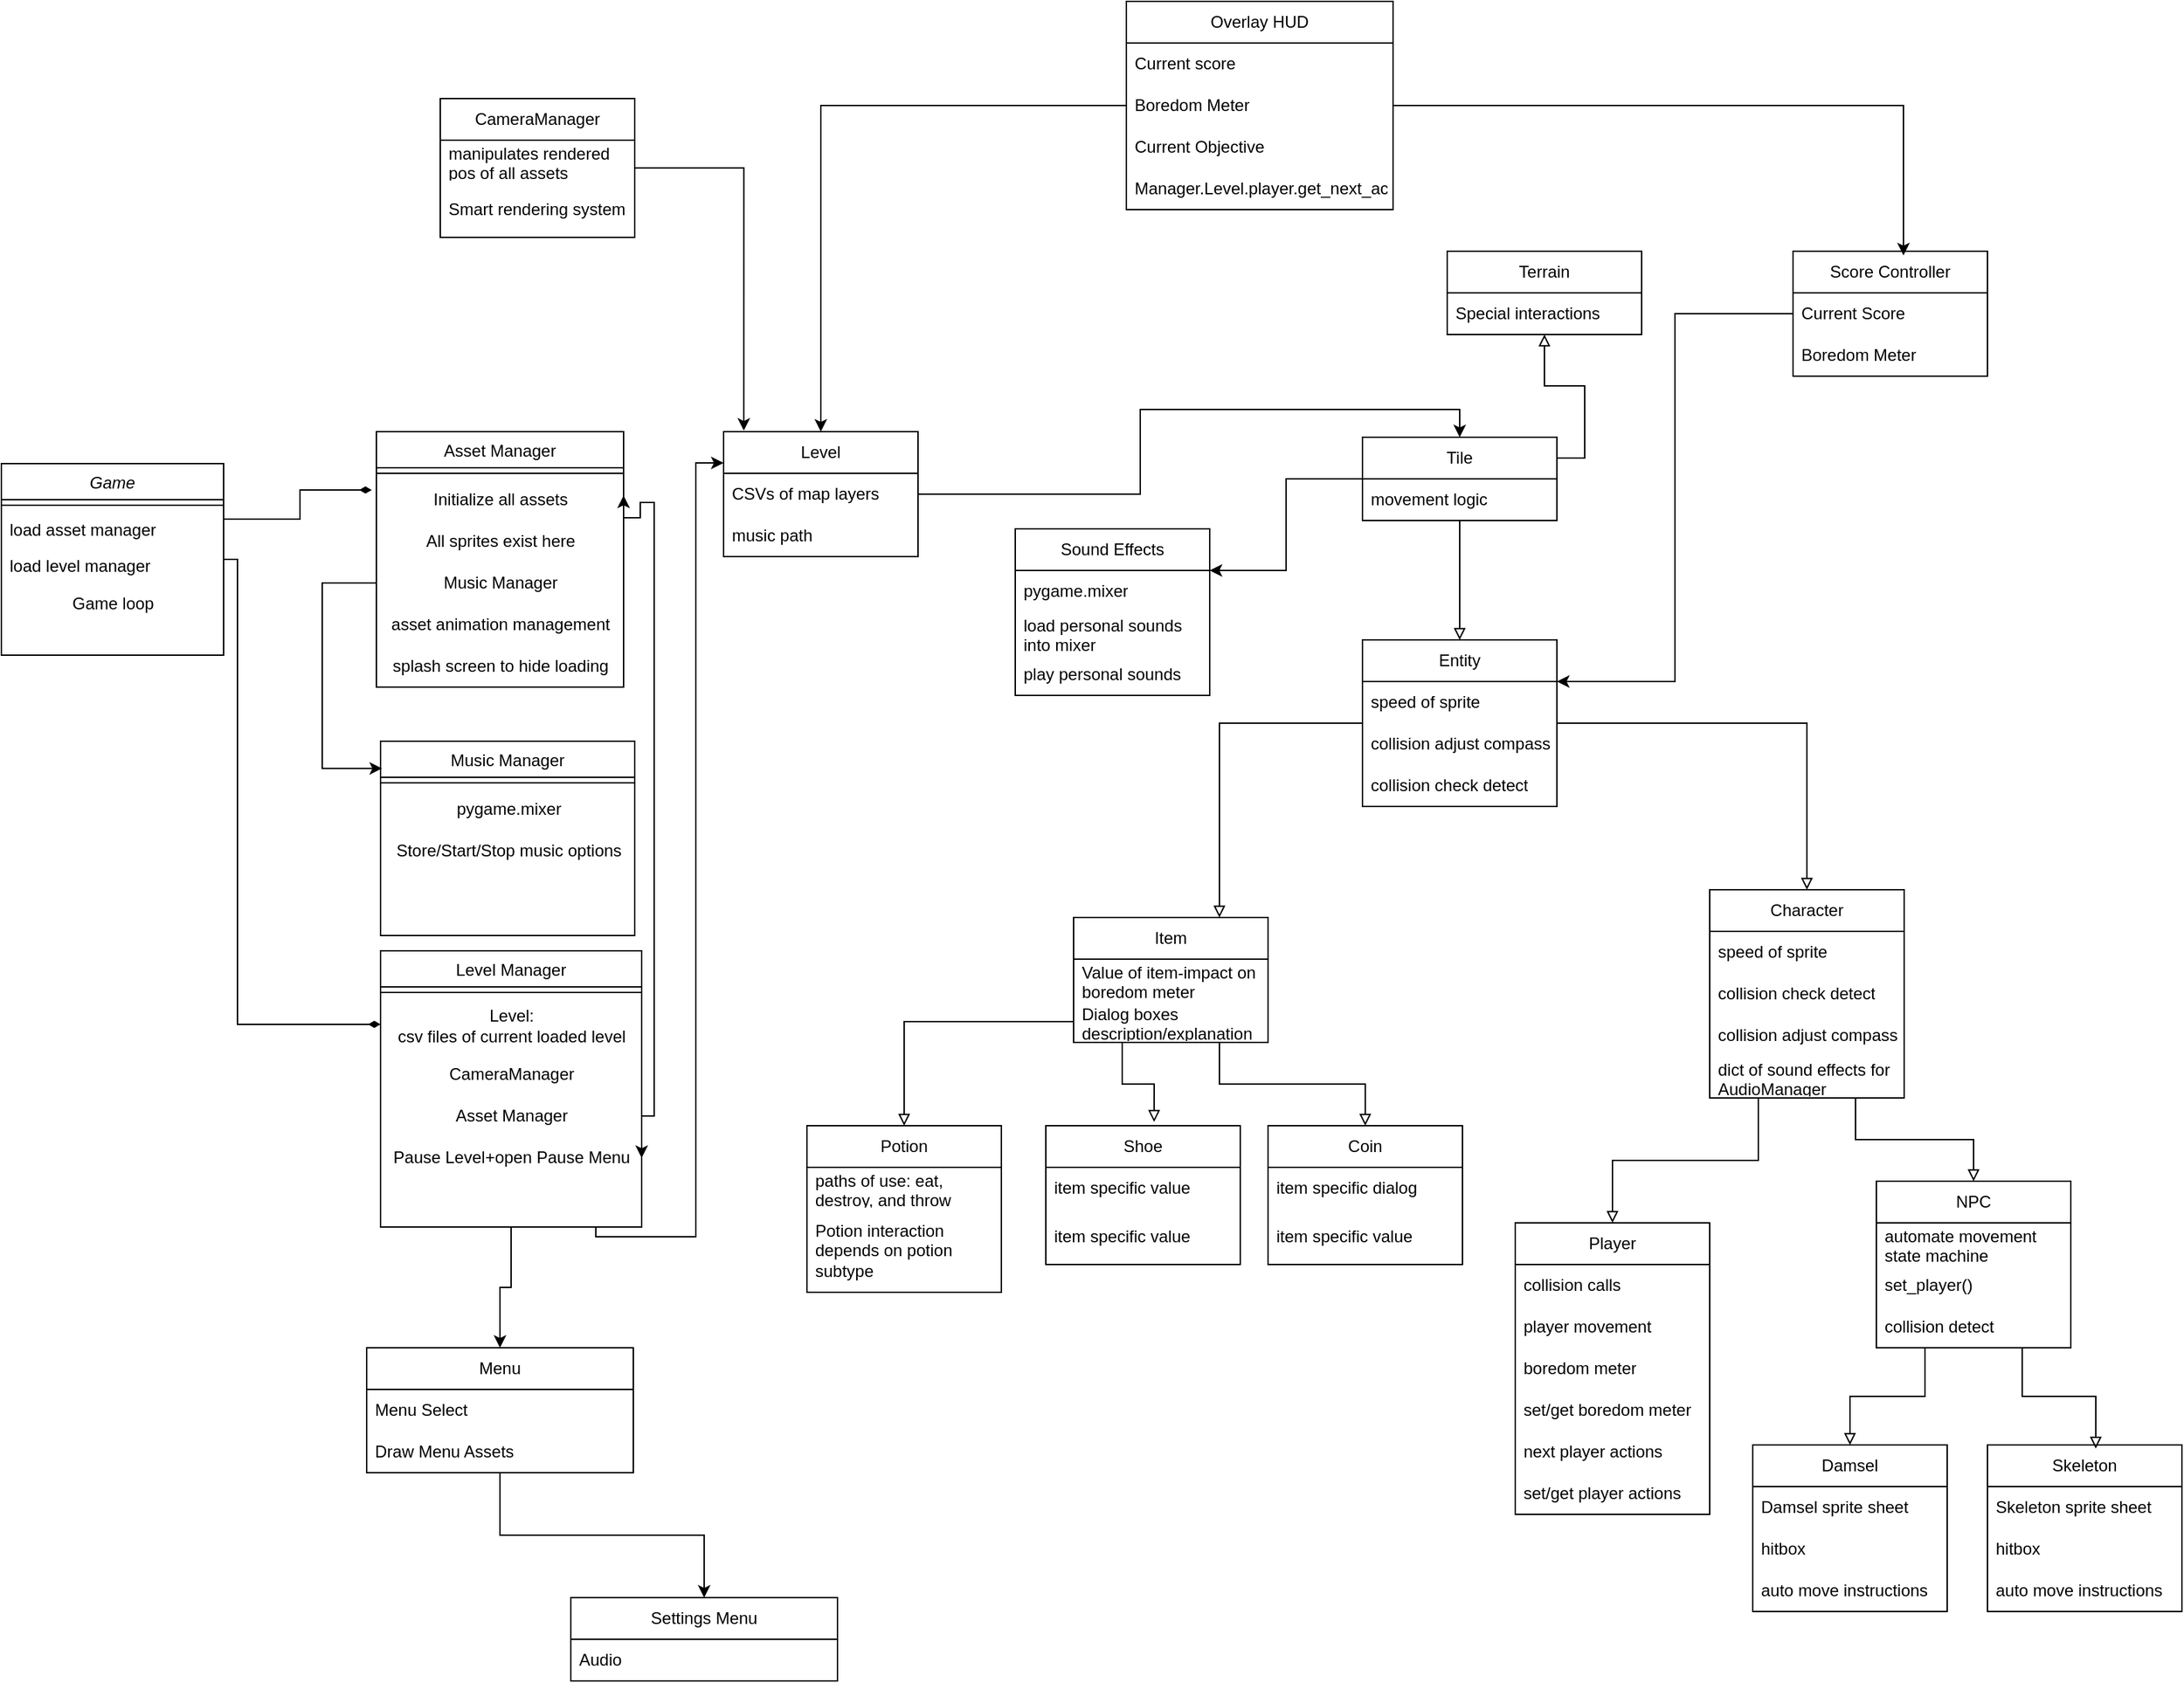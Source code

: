 <mxfile version="22.1.8" type="device">
  <diagram id="C5RBs43oDa-KdzZeNtuy" name="Page-1">
    <mxGraphModel dx="1793" dy="2117" grid="1" gridSize="10" guides="1" tooltips="1" connect="1" arrows="1" fold="1" page="1" pageScale="1" pageWidth="827" pageHeight="1169" math="0" shadow="0">
      <root>
        <mxCell id="WIyWlLk6GJQsqaUBKTNV-0" />
        <mxCell id="WIyWlLk6GJQsqaUBKTNV-1" parent="WIyWlLk6GJQsqaUBKTNV-0" />
        <mxCell id="zkfFHV4jXpPFQw0GAbJ--0" value="Game" style="swimlane;fontStyle=2;align=center;verticalAlign=top;childLayout=stackLayout;horizontal=1;startSize=26;horizontalStack=0;resizeParent=1;resizeLast=0;collapsible=1;marginBottom=0;rounded=0;shadow=0;strokeWidth=1;" parent="WIyWlLk6GJQsqaUBKTNV-1" vertex="1">
          <mxGeometry x="60" y="53" width="160" height="138" as="geometry">
            <mxRectangle x="230" y="140" width="160" height="26" as="alternateBounds" />
          </mxGeometry>
        </mxCell>
        <mxCell id="zkfFHV4jXpPFQw0GAbJ--4" value="" style="line;html=1;strokeWidth=1;align=left;verticalAlign=middle;spacingTop=-1;spacingLeft=3;spacingRight=3;rotatable=0;labelPosition=right;points=[];portConstraint=eastwest;" parent="zkfFHV4jXpPFQw0GAbJ--0" vertex="1">
          <mxGeometry y="26" width="160" height="8" as="geometry" />
        </mxCell>
        <mxCell id="zkfFHV4jXpPFQw0GAbJ--5" value="load asset manager&#xa;&#xa;load music manager&#xa;" style="text;align=left;verticalAlign=top;spacingLeft=4;spacingRight=4;overflow=hidden;rotatable=0;points=[[0,0.5],[1,0.5]];portConstraint=eastwest;" parent="zkfFHV4jXpPFQw0GAbJ--0" vertex="1">
          <mxGeometry y="34" width="160" height="26" as="geometry" />
        </mxCell>
        <mxCell id="CgxUOIAEzQKmIanFv_kc-8" value="load level manager" style="text;align=left;verticalAlign=top;spacingLeft=4;spacingRight=4;overflow=hidden;rotatable=0;points=[[0,0.5],[1,0.5]];portConstraint=eastwest;" parent="zkfFHV4jXpPFQw0GAbJ--0" vertex="1">
          <mxGeometry y="60" width="160" height="26" as="geometry" />
        </mxCell>
        <mxCell id="cXOR_1gctp86kLxKhxG7-21" value="Game loop" style="text;html=1;align=center;verticalAlign=middle;resizable=0;points=[];autosize=1;strokeColor=none;fillColor=none;" vertex="1" parent="zkfFHV4jXpPFQw0GAbJ--0">
          <mxGeometry y="86" width="160" height="30" as="geometry" />
        </mxCell>
        <mxCell id="zkfFHV4jXpPFQw0GAbJ--17" value="Asset Manager" style="swimlane;fontStyle=0;align=center;verticalAlign=top;childLayout=stackLayout;horizontal=1;startSize=26;horizontalStack=0;resizeParent=1;resizeLast=0;collapsible=1;marginBottom=0;rounded=0;shadow=0;strokeWidth=1;" parent="WIyWlLk6GJQsqaUBKTNV-1" vertex="1">
          <mxGeometry x="330" y="30" width="178" height="184" as="geometry">
            <mxRectangle x="550" y="140" width="160" height="26" as="alternateBounds" />
          </mxGeometry>
        </mxCell>
        <mxCell id="zkfFHV4jXpPFQw0GAbJ--23" value="" style="line;html=1;strokeWidth=1;align=left;verticalAlign=middle;spacingTop=-1;spacingLeft=3;spacingRight=3;rotatable=0;labelPosition=right;points=[];portConstraint=eastwest;" parent="zkfFHV4jXpPFQw0GAbJ--17" vertex="1">
          <mxGeometry y="26" width="178" height="8" as="geometry" />
        </mxCell>
        <mxCell id="CgxUOIAEzQKmIanFv_kc-18" value="Initialize all assets " style="text;html=1;align=center;verticalAlign=middle;resizable=0;points=[];autosize=1;strokeColor=none;fillColor=none;" parent="zkfFHV4jXpPFQw0GAbJ--17" vertex="1">
          <mxGeometry y="34" width="178" height="30" as="geometry" />
        </mxCell>
        <mxCell id="CgxUOIAEzQKmIanFv_kc-19" value="&lt;div&gt;All sprites exist here&lt;/div&gt;" style="text;html=1;align=center;verticalAlign=middle;resizable=0;points=[];autosize=1;strokeColor=none;fillColor=none;" parent="zkfFHV4jXpPFQw0GAbJ--17" vertex="1">
          <mxGeometry y="64" width="178" height="30" as="geometry" />
        </mxCell>
        <mxCell id="CgxUOIAEzQKmIanFv_kc-104" value="Music Manager" style="text;html=1;align=center;verticalAlign=middle;resizable=0;points=[];autosize=1;strokeColor=none;fillColor=none;" parent="zkfFHV4jXpPFQw0GAbJ--17" vertex="1">
          <mxGeometry y="94" width="178" height="30" as="geometry" />
        </mxCell>
        <mxCell id="CgxUOIAEzQKmIanFv_kc-109" value="&lt;div&gt;asset animation management&lt;/div&gt;" style="text;html=1;align=center;verticalAlign=middle;resizable=0;points=[];autosize=1;strokeColor=none;fillColor=none;" parent="zkfFHV4jXpPFQw0GAbJ--17" vertex="1">
          <mxGeometry y="124" width="178" height="30" as="geometry" />
        </mxCell>
        <mxCell id="SrIs2BrmtRMQ9l2RYk-Y-6" value="splash screen to hide loading" style="text;html=1;align=center;verticalAlign=middle;resizable=0;points=[];autosize=1;strokeColor=none;fillColor=none;" parent="zkfFHV4jXpPFQw0GAbJ--17" vertex="1">
          <mxGeometry y="154" width="178" height="30" as="geometry" />
        </mxCell>
        <mxCell id="CgxUOIAEzQKmIanFv_kc-10" value="Music Manager" style="swimlane;fontStyle=0;align=center;verticalAlign=top;childLayout=stackLayout;horizontal=1;startSize=26;horizontalStack=0;resizeParent=1;resizeLast=0;collapsible=1;marginBottom=0;rounded=0;shadow=0;strokeWidth=1;" parent="WIyWlLk6GJQsqaUBKTNV-1" vertex="1">
          <mxGeometry x="333" y="253" width="183" height="140" as="geometry">
            <mxRectangle x="550" y="140" width="160" height="26" as="alternateBounds" />
          </mxGeometry>
        </mxCell>
        <mxCell id="CgxUOIAEzQKmIanFv_kc-11" value="" style="line;html=1;strokeWidth=1;align=left;verticalAlign=middle;spacingTop=-1;spacingLeft=3;spacingRight=3;rotatable=0;labelPosition=right;points=[];portConstraint=eastwest;" parent="CgxUOIAEzQKmIanFv_kc-10" vertex="1">
          <mxGeometry y="26" width="183" height="8" as="geometry" />
        </mxCell>
        <mxCell id="CgxUOIAEzQKmIanFv_kc-23" value="&lt;div&gt;pygame.mixer&lt;/div&gt;" style="text;html=1;align=center;verticalAlign=middle;resizable=0;points=[];autosize=1;strokeColor=none;fillColor=none;" parent="CgxUOIAEzQKmIanFv_kc-10" vertex="1">
          <mxGeometry y="34" width="183" height="30" as="geometry" />
        </mxCell>
        <mxCell id="CgxUOIAEzQKmIanFv_kc-22" value="Store/Start/Stop music options" style="text;html=1;align=center;verticalAlign=middle;resizable=0;points=[];autosize=1;strokeColor=none;fillColor=none;" parent="CgxUOIAEzQKmIanFv_kc-10" vertex="1">
          <mxGeometry y="64" width="183" height="30" as="geometry" />
        </mxCell>
        <mxCell id="CgxUOIAEzQKmIanFv_kc-43" style="edgeStyle=orthogonalEdgeStyle;rounded=0;orthogonalLoop=1;jettySize=auto;html=1;exitX=1;exitY=0.75;exitDx=0;exitDy=0;entryX=1;entryY=0.25;entryDx=0;entryDy=0;endArrow=classic;endFill=1;startArrow=classic;startFill=1;" parent="WIyWlLk6GJQsqaUBKTNV-1" source="CgxUOIAEzQKmIanFv_kc-12" target="zkfFHV4jXpPFQw0GAbJ--17" edge="1">
          <mxGeometry relative="1" as="geometry">
            <Array as="points">
              <mxPoint x="530" y="523" />
              <mxPoint x="530" y="81" />
              <mxPoint x="520" y="81" />
              <mxPoint x="520" y="92" />
            </Array>
          </mxGeometry>
        </mxCell>
        <mxCell id="TFks07u6yclh4-rxXNK--22" style="edgeStyle=orthogonalEdgeStyle;rounded=0;orthogonalLoop=1;jettySize=auto;html=1;entryX=0.5;entryY=0;entryDx=0;entryDy=0;" parent="WIyWlLk6GJQsqaUBKTNV-1" source="CgxUOIAEzQKmIanFv_kc-12" target="TFks07u6yclh4-rxXNK--2" edge="1">
          <mxGeometry relative="1" as="geometry" />
        </mxCell>
        <mxCell id="CgxUOIAEzQKmIanFv_kc-12" value="Level Manager" style="swimlane;fontStyle=0;align=center;verticalAlign=top;childLayout=stackLayout;horizontal=1;startSize=26;horizontalStack=0;resizeParent=1;resizeLast=0;collapsible=1;marginBottom=0;rounded=0;shadow=0;strokeWidth=1;" parent="WIyWlLk6GJQsqaUBKTNV-1" vertex="1">
          <mxGeometry x="333" y="404" width="188" height="199" as="geometry">
            <mxRectangle x="550" y="140" width="160" height="26" as="alternateBounds" />
          </mxGeometry>
        </mxCell>
        <mxCell id="CgxUOIAEzQKmIanFv_kc-13" value="" style="line;html=1;strokeWidth=1;align=left;verticalAlign=middle;spacingTop=-1;spacingLeft=3;spacingRight=3;rotatable=0;labelPosition=right;points=[];portConstraint=eastwest;" parent="CgxUOIAEzQKmIanFv_kc-12" vertex="1">
          <mxGeometry y="26" width="188" height="8" as="geometry" />
        </mxCell>
        <mxCell id="CgxUOIAEzQKmIanFv_kc-25" value="Level: &lt;br&gt;&lt;div&gt;csv files of current loaded level&lt;/div&gt;" style="text;html=1;align=center;verticalAlign=middle;resizable=0;points=[];autosize=1;strokeColor=none;fillColor=none;" parent="CgxUOIAEzQKmIanFv_kc-12" vertex="1">
          <mxGeometry y="34" width="188" height="40" as="geometry" />
        </mxCell>
        <mxCell id="CgxUOIAEzQKmIanFv_kc-38" value="CameraManager" style="text;html=1;align=center;verticalAlign=middle;resizable=0;points=[];autosize=1;strokeColor=none;fillColor=none;" parent="CgxUOIAEzQKmIanFv_kc-12" vertex="1">
          <mxGeometry y="74" width="188" height="30" as="geometry" />
        </mxCell>
        <mxCell id="CgxUOIAEzQKmIanFv_kc-44" value="Asset Manager" style="text;html=1;align=center;verticalAlign=middle;resizable=0;points=[];autosize=1;strokeColor=none;fillColor=none;" parent="CgxUOIAEzQKmIanFv_kc-12" vertex="1">
          <mxGeometry y="104" width="188" height="30" as="geometry" />
        </mxCell>
        <mxCell id="WLpRh8bee1_E9fL5cX3q-1" value="Pause Level+open Pause Menu" style="text;html=1;align=center;verticalAlign=middle;resizable=0;points=[];autosize=1;strokeColor=none;fillColor=none;" parent="CgxUOIAEzQKmIanFv_kc-12" vertex="1">
          <mxGeometry y="134" width="188" height="30" as="geometry" />
        </mxCell>
        <mxCell id="CgxUOIAEzQKmIanFv_kc-16" style="edgeStyle=orthogonalEdgeStyle;rounded=0;orthogonalLoop=1;jettySize=auto;html=1;exitX=1;exitY=0.5;exitDx=0;exitDy=0;entryX=-0.019;entryY=0.267;entryDx=0;entryDy=0;entryPerimeter=0;endArrow=diamondThin;endFill=1;" parent="WIyWlLk6GJQsqaUBKTNV-1" source="zkfFHV4jXpPFQw0GAbJ--5" target="CgxUOIAEzQKmIanFv_kc-18" edge="1">
          <mxGeometry relative="1" as="geometry">
            <Array as="points">
              <mxPoint x="220" y="93" />
              <mxPoint x="275" y="93" />
              <mxPoint x="275" y="72" />
            </Array>
          </mxGeometry>
        </mxCell>
        <mxCell id="CgxUOIAEzQKmIanFv_kc-34" value="CameraManager" style="swimlane;fontStyle=0;childLayout=stackLayout;horizontal=1;startSize=30;horizontalStack=0;resizeParent=1;resizeParentMax=0;resizeLast=0;collapsible=1;marginBottom=0;whiteSpace=wrap;html=1;" parent="WIyWlLk6GJQsqaUBKTNV-1" vertex="1">
          <mxGeometry x="376" y="-210" width="140" height="100" as="geometry" />
        </mxCell>
        <mxCell id="CgxUOIAEzQKmIanFv_kc-35" value="manipulates rendered pos of all assets" style="text;strokeColor=none;fillColor=none;align=left;verticalAlign=middle;spacingLeft=4;spacingRight=4;overflow=hidden;points=[[0,0.5],[1,0.5]];portConstraint=eastwest;rotatable=0;whiteSpace=wrap;html=1;" parent="CgxUOIAEzQKmIanFv_kc-34" vertex="1">
          <mxGeometry y="30" width="140" height="30" as="geometry" />
        </mxCell>
        <mxCell id="CgxUOIAEzQKmIanFv_kc-36" value="Smart rendering system" style="text;strokeColor=none;fillColor=none;align=left;verticalAlign=middle;spacingLeft=4;spacingRight=4;overflow=hidden;points=[[0,0.5],[1,0.5]];portConstraint=eastwest;rotatable=0;whiteSpace=wrap;html=1;" parent="CgxUOIAEzQKmIanFv_kc-34" vertex="1">
          <mxGeometry y="60" width="140" height="40" as="geometry" />
        </mxCell>
        <mxCell id="CgxUOIAEzQKmIanFv_kc-53" value="Level" style="swimlane;fontStyle=0;childLayout=stackLayout;horizontal=1;startSize=30;horizontalStack=0;resizeParent=1;resizeParentMax=0;resizeLast=0;collapsible=1;marginBottom=0;whiteSpace=wrap;html=1;" parent="WIyWlLk6GJQsqaUBKTNV-1" vertex="1">
          <mxGeometry x="580" y="30" width="140" height="90" as="geometry" />
        </mxCell>
        <mxCell id="CgxUOIAEzQKmIanFv_kc-54" value="CSVs of map layers" style="text;strokeColor=none;fillColor=none;align=left;verticalAlign=middle;spacingLeft=4;spacingRight=4;overflow=hidden;points=[[0,0.5],[1,0.5]];portConstraint=eastwest;rotatable=0;whiteSpace=wrap;html=1;" parent="CgxUOIAEzQKmIanFv_kc-53" vertex="1">
          <mxGeometry y="30" width="140" height="30" as="geometry" />
        </mxCell>
        <mxCell id="SrIs2BrmtRMQ9l2RYk-Y-26" value="music path" style="text;strokeColor=none;fillColor=none;align=left;verticalAlign=middle;spacingLeft=4;spacingRight=4;overflow=hidden;points=[[0,0.5],[1,0.5]];portConstraint=eastwest;rotatable=0;whiteSpace=wrap;html=1;" parent="CgxUOIAEzQKmIanFv_kc-53" vertex="1">
          <mxGeometry y="60" width="140" height="30" as="geometry" />
        </mxCell>
        <mxCell id="CgxUOIAEzQKmIanFv_kc-57" style="edgeStyle=orthogonalEdgeStyle;rounded=0;orthogonalLoop=1;jettySize=auto;html=1;exitX=1;exitY=1;exitDx=0;exitDy=0;entryX=0;entryY=0.25;entryDx=0;entryDy=0;" parent="WIyWlLk6GJQsqaUBKTNV-1" source="CgxUOIAEzQKmIanFv_kc-12" target="CgxUOIAEzQKmIanFv_kc-53" edge="1">
          <mxGeometry relative="1" as="geometry">
            <Array as="points">
              <mxPoint x="488" y="610" />
              <mxPoint x="560" y="610" />
              <mxPoint x="560" y="53" />
            </Array>
          </mxGeometry>
        </mxCell>
        <mxCell id="8Yu4PCCks1HtGJhXdjzZ-5" style="edgeStyle=orthogonalEdgeStyle;rounded=0;orthogonalLoop=1;jettySize=auto;html=1;exitX=1;exitY=0.25;exitDx=0;exitDy=0;endArrow=block;endFill=0;" parent="WIyWlLk6GJQsqaUBKTNV-1" source="CgxUOIAEzQKmIanFv_kc-58" target="8Yu4PCCks1HtGJhXdjzZ-1" edge="1">
          <mxGeometry relative="1" as="geometry">
            <mxPoint x="1220" y="100" as="sourcePoint" />
            <mxPoint x="1480" y="38" as="targetPoint" />
          </mxGeometry>
        </mxCell>
        <mxCell id="CgxUOIAEzQKmIanFv_kc-102" style="edgeStyle=orthogonalEdgeStyle;rounded=0;orthogonalLoop=1;jettySize=auto;html=1;exitX=0.75;exitY=1;exitDx=0;exitDy=0;entryX=0.5;entryY=0;entryDx=0;entryDy=0;endArrow=block;endFill=0;" parent="WIyWlLk6GJQsqaUBKTNV-1" source="CgxUOIAEzQKmIanFv_kc-62" target="CgxUOIAEzQKmIanFv_kc-72" edge="1">
          <mxGeometry relative="1" as="geometry" />
        </mxCell>
        <mxCell id="CgxUOIAEzQKmIanFv_kc-62" value="Item" style="swimlane;fontStyle=0;childLayout=stackLayout;horizontal=1;startSize=30;horizontalStack=0;resizeParent=1;resizeParentMax=0;resizeLast=0;collapsible=1;marginBottom=0;whiteSpace=wrap;html=1;" parent="WIyWlLk6GJQsqaUBKTNV-1" vertex="1">
          <mxGeometry x="832" y="380" width="140" height="90" as="geometry" />
        </mxCell>
        <mxCell id="CgxUOIAEzQKmIanFv_kc-63" value="Value of item-impact on boredom meter" style="text;strokeColor=none;fillColor=none;align=left;verticalAlign=middle;spacingLeft=4;spacingRight=4;overflow=hidden;points=[[0,0.5],[1,0.5]];portConstraint=eastwest;rotatable=0;whiteSpace=wrap;html=1;" parent="CgxUOIAEzQKmIanFv_kc-62" vertex="1">
          <mxGeometry y="30" width="140" height="30" as="geometry" />
        </mxCell>
        <mxCell id="CgxUOIAEzQKmIanFv_kc-64" value="Dialog boxes description/explanation" style="text;strokeColor=none;fillColor=none;align=left;verticalAlign=middle;spacingLeft=4;spacingRight=4;overflow=hidden;points=[[0,0.5],[1,0.5]];portConstraint=eastwest;rotatable=0;whiteSpace=wrap;html=1;" parent="CgxUOIAEzQKmIanFv_kc-62" vertex="1">
          <mxGeometry y="60" width="140" height="30" as="geometry" />
        </mxCell>
        <mxCell id="CgxUOIAEzQKmIanFv_kc-89" style="edgeStyle=orthogonalEdgeStyle;rounded=0;orthogonalLoop=1;jettySize=auto;html=1;exitX=0.25;exitY=1;exitDx=0;exitDy=0;entryX=0.5;entryY=0;entryDx=0;entryDy=0;endArrow=block;endFill=0;" parent="WIyWlLk6GJQsqaUBKTNV-1" source="CgxUOIAEzQKmIanFv_kc-66" target="CgxUOIAEzQKmIanFv_kc-84" edge="1">
          <mxGeometry relative="1" as="geometry">
            <mxPoint x="1070" y="867" as="targetPoint" />
          </mxGeometry>
        </mxCell>
        <mxCell id="CgxUOIAEzQKmIanFv_kc-114" style="edgeStyle=orthogonalEdgeStyle;rounded=0;orthogonalLoop=1;jettySize=auto;html=1;exitX=0.75;exitY=1;exitDx=0;exitDy=0;entryX=0.5;entryY=0;entryDx=0;entryDy=0;endArrow=block;endFill=0;" parent="WIyWlLk6GJQsqaUBKTNV-1" source="CgxUOIAEzQKmIanFv_kc-66" target="CgxUOIAEzQKmIanFv_kc-110" edge="1">
          <mxGeometry relative="1" as="geometry" />
        </mxCell>
        <mxCell id="CgxUOIAEzQKmIanFv_kc-66" value="Character" style="swimlane;fontStyle=0;childLayout=stackLayout;horizontal=1;startSize=30;horizontalStack=0;resizeParent=1;resizeParentMax=0;resizeLast=0;collapsible=1;marginBottom=0;whiteSpace=wrap;html=1;" parent="WIyWlLk6GJQsqaUBKTNV-1" vertex="1">
          <mxGeometry x="1290" y="360" width="140" height="150" as="geometry" />
        </mxCell>
        <mxCell id="CgxUOIAEzQKmIanFv_kc-67" value="speed of sprite" style="text;strokeColor=none;fillColor=none;align=left;verticalAlign=middle;spacingLeft=4;spacingRight=4;overflow=hidden;points=[[0,0.5],[1,0.5]];portConstraint=eastwest;rotatable=0;whiteSpace=wrap;html=1;" parent="CgxUOIAEzQKmIanFv_kc-66" vertex="1">
          <mxGeometry y="30" width="140" height="30" as="geometry" />
        </mxCell>
        <mxCell id="CgxUOIAEzQKmIanFv_kc-68" value="collision check detect" style="text;strokeColor=none;fillColor=none;align=left;verticalAlign=middle;spacingLeft=4;spacingRight=4;overflow=hidden;points=[[0,0.5],[1,0.5]];portConstraint=eastwest;rotatable=0;whiteSpace=wrap;html=1;" parent="CgxUOIAEzQKmIanFv_kc-66" vertex="1">
          <mxGeometry y="60" width="140" height="30" as="geometry" />
        </mxCell>
        <mxCell id="WLpRh8bee1_E9fL5cX3q-3" value="collision adjust compass" style="text;strokeColor=none;fillColor=none;align=left;verticalAlign=middle;spacingLeft=4;spacingRight=4;overflow=hidden;points=[[0,0.5],[1,0.5]];portConstraint=eastwest;rotatable=0;whiteSpace=wrap;html=1;" parent="CgxUOIAEzQKmIanFv_kc-66" vertex="1">
          <mxGeometry y="90" width="140" height="30" as="geometry" />
        </mxCell>
        <mxCell id="SrIs2BrmtRMQ9l2RYk-Y-10" value="dict of sound effects for AudioManager" style="text;strokeColor=none;fillColor=none;align=left;verticalAlign=middle;spacingLeft=4;spacingRight=4;overflow=hidden;points=[[0,0.5],[1,0.5]];portConstraint=eastwest;rotatable=0;whiteSpace=wrap;html=1;" parent="CgxUOIAEzQKmIanFv_kc-66" vertex="1">
          <mxGeometry y="120" width="140" height="30" as="geometry" />
        </mxCell>
        <mxCell id="CgxUOIAEzQKmIanFv_kc-72" value="Coin" style="swimlane;fontStyle=0;childLayout=stackLayout;horizontal=1;startSize=30;horizontalStack=0;resizeParent=1;resizeParentMax=0;resizeLast=0;collapsible=1;marginBottom=0;whiteSpace=wrap;html=1;" parent="WIyWlLk6GJQsqaUBKTNV-1" vertex="1">
          <mxGeometry x="972" y="530" width="140" height="100" as="geometry">
            <mxRectangle x="730" y="420" width="70" height="30" as="alternateBounds" />
          </mxGeometry>
        </mxCell>
        <mxCell id="CgxUOIAEzQKmIanFv_kc-73" value="&lt;div&gt;item specific dialog&lt;/div&gt;" style="text;strokeColor=none;fillColor=none;align=left;verticalAlign=middle;spacingLeft=4;spacingRight=4;overflow=hidden;points=[[0,0.5],[1,0.5]];portConstraint=eastwest;rotatable=0;whiteSpace=wrap;html=1;" parent="CgxUOIAEzQKmIanFv_kc-72" vertex="1">
          <mxGeometry y="30" width="140" height="30" as="geometry" />
        </mxCell>
        <mxCell id="CgxUOIAEzQKmIanFv_kc-86" value="item specific value" style="text;strokeColor=none;fillColor=none;align=left;verticalAlign=middle;spacingLeft=4;spacingRight=4;overflow=hidden;points=[[0,0.5],[1,0.5]];portConstraint=eastwest;rotatable=0;whiteSpace=wrap;html=1;" parent="CgxUOIAEzQKmIanFv_kc-72" vertex="1">
          <mxGeometry y="60" width="140" height="40" as="geometry" />
        </mxCell>
        <mxCell id="CgxUOIAEzQKmIanFv_kc-76" value="Skeleton" style="swimlane;fontStyle=0;childLayout=stackLayout;horizontal=1;startSize=30;horizontalStack=0;resizeParent=1;resizeParentMax=0;resizeLast=0;collapsible=1;marginBottom=0;whiteSpace=wrap;html=1;" parent="WIyWlLk6GJQsqaUBKTNV-1" vertex="1">
          <mxGeometry x="1490" y="760" width="140" height="120" as="geometry" />
        </mxCell>
        <mxCell id="CgxUOIAEzQKmIanFv_kc-77" value="Skeleton sprite sheet" style="text;strokeColor=none;fillColor=none;align=left;verticalAlign=middle;spacingLeft=4;spacingRight=4;overflow=hidden;points=[[0,0.5],[1,0.5]];portConstraint=eastwest;rotatable=0;whiteSpace=wrap;html=1;" parent="CgxUOIAEzQKmIanFv_kc-76" vertex="1">
          <mxGeometry y="30" width="140" height="30" as="geometry" />
        </mxCell>
        <mxCell id="cXOR_1gctp86kLxKhxG7-13" value="hitbox" style="text;strokeColor=none;fillColor=none;align=left;verticalAlign=middle;spacingLeft=4;spacingRight=4;overflow=hidden;points=[[0,0.5],[1,0.5]];portConstraint=eastwest;rotatable=0;whiteSpace=wrap;html=1;" vertex="1" parent="CgxUOIAEzQKmIanFv_kc-76">
          <mxGeometry y="60" width="140" height="30" as="geometry" />
        </mxCell>
        <mxCell id="CgxUOIAEzQKmIanFv_kc-78" value="auto move instructions" style="text;strokeColor=none;fillColor=none;align=left;verticalAlign=middle;spacingLeft=4;spacingRight=4;overflow=hidden;points=[[0,0.5],[1,0.5]];portConstraint=eastwest;rotatable=0;whiteSpace=wrap;html=1;" parent="CgxUOIAEzQKmIanFv_kc-76" vertex="1">
          <mxGeometry y="90" width="140" height="30" as="geometry" />
        </mxCell>
        <mxCell id="CgxUOIAEzQKmIanFv_kc-80" value="Damsel" style="swimlane;fontStyle=0;childLayout=stackLayout;horizontal=1;startSize=30;horizontalStack=0;resizeParent=1;resizeParentMax=0;resizeLast=0;collapsible=1;marginBottom=0;whiteSpace=wrap;html=1;" parent="WIyWlLk6GJQsqaUBKTNV-1" vertex="1">
          <mxGeometry x="1321" y="760" width="140" height="120" as="geometry" />
        </mxCell>
        <mxCell id="CgxUOIAEzQKmIanFv_kc-81" value="Damsel sprite sheet" style="text;strokeColor=none;fillColor=none;align=left;verticalAlign=middle;spacingLeft=4;spacingRight=4;overflow=hidden;points=[[0,0.5],[1,0.5]];portConstraint=eastwest;rotatable=0;whiteSpace=wrap;html=1;" parent="CgxUOIAEzQKmIanFv_kc-80" vertex="1">
          <mxGeometry y="30" width="140" height="30" as="geometry" />
        </mxCell>
        <mxCell id="cXOR_1gctp86kLxKhxG7-12" value="hitbox" style="text;strokeColor=none;fillColor=none;align=left;verticalAlign=middle;spacingLeft=4;spacingRight=4;overflow=hidden;points=[[0,0.5],[1,0.5]];portConstraint=eastwest;rotatable=0;whiteSpace=wrap;html=1;" vertex="1" parent="CgxUOIAEzQKmIanFv_kc-80">
          <mxGeometry y="60" width="140" height="30" as="geometry" />
        </mxCell>
        <mxCell id="CgxUOIAEzQKmIanFv_kc-82" value="auto move instructions" style="text;strokeColor=none;fillColor=none;align=left;verticalAlign=middle;spacingLeft=4;spacingRight=4;overflow=hidden;points=[[0,0.5],[1,0.5]];portConstraint=eastwest;rotatable=0;whiteSpace=wrap;html=1;" parent="CgxUOIAEzQKmIanFv_kc-80" vertex="1">
          <mxGeometry y="90" width="140" height="30" as="geometry" />
        </mxCell>
        <mxCell id="CgxUOIAEzQKmIanFv_kc-84" value="Player" style="swimlane;fontStyle=0;childLayout=stackLayout;horizontal=1;startSize=30;horizontalStack=0;resizeParent=1;resizeParentMax=0;resizeLast=0;collapsible=1;marginBottom=0;whiteSpace=wrap;html=1;" parent="WIyWlLk6GJQsqaUBKTNV-1" vertex="1">
          <mxGeometry x="1150" y="600" width="140" height="210" as="geometry" />
        </mxCell>
        <mxCell id="CgxUOIAEzQKmIanFv_kc-85" value="collision calls" style="text;strokeColor=none;fillColor=none;align=left;verticalAlign=middle;spacingLeft=4;spacingRight=4;overflow=hidden;points=[[0,0.5],[1,0.5]];portConstraint=eastwest;rotatable=0;whiteSpace=wrap;html=1;" parent="CgxUOIAEzQKmIanFv_kc-84" vertex="1">
          <mxGeometry y="30" width="140" height="30" as="geometry" />
        </mxCell>
        <mxCell id="SrIs2BrmtRMQ9l2RYk-Y-0" value="player movement" style="text;strokeColor=none;fillColor=none;align=left;verticalAlign=middle;spacingLeft=4;spacingRight=4;overflow=hidden;points=[[0,0.5],[1,0.5]];portConstraint=eastwest;rotatable=0;whiteSpace=wrap;html=1;" parent="CgxUOIAEzQKmIanFv_kc-84" vertex="1">
          <mxGeometry y="60" width="140" height="30" as="geometry" />
        </mxCell>
        <mxCell id="SrIs2BrmtRMQ9l2RYk-Y-1" value="boredom meter" style="text;strokeColor=none;fillColor=none;align=left;verticalAlign=middle;spacingLeft=4;spacingRight=4;overflow=hidden;points=[[0,0.5],[1,0.5]];portConstraint=eastwest;rotatable=0;whiteSpace=wrap;html=1;" parent="CgxUOIAEzQKmIanFv_kc-84" vertex="1">
          <mxGeometry y="90" width="140" height="30" as="geometry" />
        </mxCell>
        <mxCell id="SrIs2BrmtRMQ9l2RYk-Y-4" value="set/get boredom meter" style="text;strokeColor=none;fillColor=none;align=left;verticalAlign=middle;spacingLeft=4;spacingRight=4;overflow=hidden;points=[[0,0.5],[1,0.5]];portConstraint=eastwest;rotatable=0;whiteSpace=wrap;html=1;" parent="CgxUOIAEzQKmIanFv_kc-84" vertex="1">
          <mxGeometry y="120" width="140" height="30" as="geometry" />
        </mxCell>
        <mxCell id="SrIs2BrmtRMQ9l2RYk-Y-2" value="next player actions" style="text;strokeColor=none;fillColor=none;align=left;verticalAlign=middle;spacingLeft=4;spacingRight=4;overflow=hidden;points=[[0,0.5],[1,0.5]];portConstraint=eastwest;rotatable=0;whiteSpace=wrap;html=1;" parent="CgxUOIAEzQKmIanFv_kc-84" vertex="1">
          <mxGeometry y="150" width="140" height="30" as="geometry" />
        </mxCell>
        <mxCell id="SrIs2BrmtRMQ9l2RYk-Y-3" value="set/get player actions" style="text;strokeColor=none;fillColor=none;align=left;verticalAlign=middle;spacingLeft=4;spacingRight=4;overflow=hidden;points=[[0,0.5],[1,0.5]];portConstraint=eastwest;rotatable=0;whiteSpace=wrap;html=1;" parent="CgxUOIAEzQKmIanFv_kc-84" vertex="1">
          <mxGeometry y="180" width="140" height="30" as="geometry" />
        </mxCell>
        <mxCell id="CgxUOIAEzQKmIanFv_kc-92" style="edgeStyle=orthogonalEdgeStyle;rounded=0;orthogonalLoop=1;jettySize=auto;html=1;exitX=1;exitY=0.5;exitDx=0;exitDy=0;entryX=0.5;entryY=0;entryDx=0;entryDy=0;" parent="WIyWlLk6GJQsqaUBKTNV-1" source="CgxUOIAEzQKmIanFv_kc-54" target="CgxUOIAEzQKmIanFv_kc-58" edge="1">
          <mxGeometry relative="1" as="geometry" />
        </mxCell>
        <mxCell id="CgxUOIAEzQKmIanFv_kc-97" value="Shoe" style="swimlane;fontStyle=0;childLayout=stackLayout;horizontal=1;startSize=30;horizontalStack=0;resizeParent=1;resizeParentMax=0;resizeLast=0;collapsible=1;marginBottom=0;whiteSpace=wrap;html=1;" parent="WIyWlLk6GJQsqaUBKTNV-1" vertex="1">
          <mxGeometry x="812" y="530" width="140" height="100" as="geometry" />
        </mxCell>
        <mxCell id="CgxUOIAEzQKmIanFv_kc-108" value="item specific value" style="text;strokeColor=none;fillColor=none;align=left;verticalAlign=middle;spacingLeft=4;spacingRight=4;overflow=hidden;points=[[0,0.5],[1,0.5]];portConstraint=eastwest;rotatable=0;whiteSpace=wrap;html=1;" parent="CgxUOIAEzQKmIanFv_kc-97" vertex="1">
          <mxGeometry y="30" width="140" height="30" as="geometry" />
        </mxCell>
        <mxCell id="CgxUOIAEzQKmIanFv_kc-98" value="item specific value" style="text;strokeColor=none;fillColor=none;align=left;verticalAlign=middle;spacingLeft=4;spacingRight=4;overflow=hidden;points=[[0,0.5],[1,0.5]];portConstraint=eastwest;rotatable=0;whiteSpace=wrap;html=1;" parent="CgxUOIAEzQKmIanFv_kc-97" vertex="1">
          <mxGeometry y="60" width="140" height="40" as="geometry" />
        </mxCell>
        <mxCell id="CgxUOIAEzQKmIanFv_kc-103" style="edgeStyle=orthogonalEdgeStyle;rounded=0;orthogonalLoop=1;jettySize=auto;html=1;exitX=0.25;exitY=1;exitDx=0;exitDy=0;entryX=0.557;entryY=-0.027;entryDx=0;entryDy=0;entryPerimeter=0;endArrow=block;endFill=0;" parent="WIyWlLk6GJQsqaUBKTNV-1" source="CgxUOIAEzQKmIanFv_kc-62" target="CgxUOIAEzQKmIanFv_kc-97" edge="1">
          <mxGeometry relative="1" as="geometry" />
        </mxCell>
        <mxCell id="CgxUOIAEzQKmIanFv_kc-115" style="edgeStyle=orthogonalEdgeStyle;rounded=0;orthogonalLoop=1;jettySize=auto;html=1;exitX=0.25;exitY=1;exitDx=0;exitDy=0;entryX=0.5;entryY=0;entryDx=0;entryDy=0;endArrow=block;endFill=0;" parent="WIyWlLk6GJQsqaUBKTNV-1" source="CgxUOIAEzQKmIanFv_kc-110" target="CgxUOIAEzQKmIanFv_kc-80" edge="1">
          <mxGeometry relative="1" as="geometry" />
        </mxCell>
        <mxCell id="CgxUOIAEzQKmIanFv_kc-116" style="edgeStyle=orthogonalEdgeStyle;rounded=0;orthogonalLoop=1;jettySize=auto;html=1;exitX=0.75;exitY=1;exitDx=0;exitDy=0;entryX=0.557;entryY=0.022;entryDx=0;entryDy=0;entryPerimeter=0;endArrow=block;endFill=0;" parent="WIyWlLk6GJQsqaUBKTNV-1" source="CgxUOIAEzQKmIanFv_kc-110" target="CgxUOIAEzQKmIanFv_kc-76" edge="1">
          <mxGeometry relative="1" as="geometry">
            <mxPoint x="1560" y="760" as="targetPoint" />
          </mxGeometry>
        </mxCell>
        <mxCell id="CgxUOIAEzQKmIanFv_kc-110" value="NPC" style="swimlane;fontStyle=0;childLayout=stackLayout;horizontal=1;startSize=30;horizontalStack=0;resizeParent=1;resizeParentMax=0;resizeLast=0;collapsible=1;marginBottom=0;whiteSpace=wrap;html=1;" parent="WIyWlLk6GJQsqaUBKTNV-1" vertex="1">
          <mxGeometry x="1410" y="570" width="140" height="120" as="geometry" />
        </mxCell>
        <mxCell id="CgxUOIAEzQKmIanFv_kc-111" value="automate movement state machine" style="text;strokeColor=none;fillColor=none;align=left;verticalAlign=middle;spacingLeft=4;spacingRight=4;overflow=hidden;points=[[0,0.5],[1,0.5]];portConstraint=eastwest;rotatable=0;whiteSpace=wrap;html=1;" parent="CgxUOIAEzQKmIanFv_kc-110" vertex="1">
          <mxGeometry y="30" width="140" height="30" as="geometry" />
        </mxCell>
        <mxCell id="CgxUOIAEzQKmIanFv_kc-112" value="set_player()" style="text;strokeColor=none;fillColor=none;align=left;verticalAlign=middle;spacingLeft=4;spacingRight=4;overflow=hidden;points=[[0,0.5],[1,0.5]];portConstraint=eastwest;rotatable=0;whiteSpace=wrap;html=1;" parent="CgxUOIAEzQKmIanFv_kc-110" vertex="1">
          <mxGeometry y="60" width="140" height="30" as="geometry" />
        </mxCell>
        <mxCell id="CgxUOIAEzQKmIanFv_kc-113" value="collision detect" style="text;strokeColor=none;fillColor=none;align=left;verticalAlign=middle;spacingLeft=4;spacingRight=4;overflow=hidden;points=[[0,0.5],[1,0.5]];portConstraint=eastwest;rotatable=0;whiteSpace=wrap;html=1;" parent="CgxUOIAEzQKmIanFv_kc-110" vertex="1">
          <mxGeometry y="90" width="140" height="30" as="geometry" />
        </mxCell>
        <mxCell id="8Yu4PCCks1HtGJhXdjzZ-1" value="Terrain" style="swimlane;fontStyle=0;childLayout=stackLayout;horizontal=1;startSize=30;horizontalStack=0;resizeParent=1;resizeParentMax=0;resizeLast=0;collapsible=1;marginBottom=0;whiteSpace=wrap;html=1;" parent="WIyWlLk6GJQsqaUBKTNV-1" vertex="1">
          <mxGeometry x="1101" y="-100" width="140" height="60" as="geometry" />
        </mxCell>
        <mxCell id="8Yu4PCCks1HtGJhXdjzZ-2" value="Special interactions" style="text;strokeColor=none;fillColor=none;align=left;verticalAlign=middle;spacingLeft=4;spacingRight=4;overflow=hidden;points=[[0,0.5],[1,0.5]];portConstraint=eastwest;rotatable=0;whiteSpace=wrap;html=1;" parent="8Yu4PCCks1HtGJhXdjzZ-1" vertex="1">
          <mxGeometry y="30" width="140" height="30" as="geometry" />
        </mxCell>
        <mxCell id="cXOR_1gctp86kLxKhxG7-14" style="edgeStyle=orthogonalEdgeStyle;rounded=0;orthogonalLoop=1;jettySize=auto;html=1;entryX=0.5;entryY=0;entryDx=0;entryDy=0;" edge="1" parent="WIyWlLk6GJQsqaUBKTNV-1" source="8Yu4PCCks1HtGJhXdjzZ-6" target="CgxUOIAEzQKmIanFv_kc-53">
          <mxGeometry relative="1" as="geometry" />
        </mxCell>
        <mxCell id="8Yu4PCCks1HtGJhXdjzZ-6" value="Overlay HUD" style="swimlane;fontStyle=0;childLayout=stackLayout;horizontal=1;startSize=30;horizontalStack=0;resizeParent=1;resizeParentMax=0;resizeLast=0;collapsible=1;marginBottom=0;whiteSpace=wrap;html=1;" parent="WIyWlLk6GJQsqaUBKTNV-1" vertex="1">
          <mxGeometry x="870" y="-280" width="192" height="150" as="geometry" />
        </mxCell>
        <mxCell id="8Yu4PCCks1HtGJhXdjzZ-8" value="Current score" style="text;strokeColor=none;fillColor=none;align=left;verticalAlign=middle;spacingLeft=4;spacingRight=4;overflow=hidden;points=[[0,0.5],[1,0.5]];portConstraint=eastwest;rotatable=0;whiteSpace=wrap;html=1;" parent="8Yu4PCCks1HtGJhXdjzZ-6" vertex="1">
          <mxGeometry y="30" width="192" height="30" as="geometry" />
        </mxCell>
        <mxCell id="8Yu4PCCks1HtGJhXdjzZ-7" value="Boredom Meter" style="text;strokeColor=none;fillColor=none;align=left;verticalAlign=middle;spacingLeft=4;spacingRight=4;overflow=hidden;points=[[0,0.5],[1,0.5]];portConstraint=eastwest;rotatable=0;whiteSpace=wrap;html=1;" parent="8Yu4PCCks1HtGJhXdjzZ-6" vertex="1">
          <mxGeometry y="60" width="192" height="30" as="geometry" />
        </mxCell>
        <mxCell id="8Yu4PCCks1HtGJhXdjzZ-9" value="Current Objective" style="text;strokeColor=none;fillColor=none;align=left;verticalAlign=middle;spacingLeft=4;spacingRight=4;overflow=hidden;points=[[0,0.5],[1,0.5]];portConstraint=eastwest;rotatable=0;whiteSpace=wrap;html=1;" parent="8Yu4PCCks1HtGJhXdjzZ-6" vertex="1">
          <mxGeometry y="90" width="192" height="30" as="geometry" />
        </mxCell>
        <mxCell id="8Yu4PCCks1HtGJhXdjzZ-13" value="Manager.Level.player.get_next_action()" style="text;strokeColor=none;fillColor=none;align=left;verticalAlign=middle;spacingLeft=4;spacingRight=4;overflow=hidden;points=[[0,0.5],[1,0.5]];portConstraint=eastwest;rotatable=0;whiteSpace=wrap;html=1;" parent="8Yu4PCCks1HtGJhXdjzZ-6" vertex="1">
          <mxGeometry y="120" width="192" height="30" as="geometry" />
        </mxCell>
        <mxCell id="8Yu4PCCks1HtGJhXdjzZ-12" style="edgeStyle=orthogonalEdgeStyle;rounded=0;orthogonalLoop=1;jettySize=auto;html=1;entryX=0;entryY=0.475;entryDx=0;entryDy=0;entryPerimeter=0;endArrow=diamondThin;endFill=1;" parent="WIyWlLk6GJQsqaUBKTNV-1" source="zkfFHV4jXpPFQw0GAbJ--0" target="CgxUOIAEzQKmIanFv_kc-25" edge="1">
          <mxGeometry relative="1" as="geometry">
            <Array as="points">
              <mxPoint x="230" y="122" />
              <mxPoint x="230" y="457" />
            </Array>
          </mxGeometry>
        </mxCell>
        <mxCell id="SrIs2BrmtRMQ9l2RYk-Y-7" style="edgeStyle=orthogonalEdgeStyle;rounded=0;orthogonalLoop=1;jettySize=auto;html=1;entryX=0.006;entryY=0.14;entryDx=0;entryDy=0;entryPerimeter=0;" parent="WIyWlLk6GJQsqaUBKTNV-1" source="CgxUOIAEzQKmIanFv_kc-104" target="CgxUOIAEzQKmIanFv_kc-10" edge="1">
          <mxGeometry relative="1" as="geometry">
            <mxPoint x="290" y="273" as="targetPoint" />
            <Array as="points">
              <mxPoint x="291" y="139" />
              <mxPoint x="291" y="273" />
            </Array>
          </mxGeometry>
        </mxCell>
        <mxCell id="SrIs2BrmtRMQ9l2RYk-Y-15" value="Sound Effects" style="swimlane;fontStyle=0;childLayout=stackLayout;horizontal=1;startSize=30;horizontalStack=0;resizeParent=1;resizeParentMax=0;resizeLast=0;collapsible=1;marginBottom=0;whiteSpace=wrap;html=1;" parent="WIyWlLk6GJQsqaUBKTNV-1" vertex="1">
          <mxGeometry x="790" y="100" width="140" height="120" as="geometry" />
        </mxCell>
        <mxCell id="SrIs2BrmtRMQ9l2RYk-Y-16" value="pygame.mixer" style="text;strokeColor=none;fillColor=none;align=left;verticalAlign=middle;spacingLeft=4;spacingRight=4;overflow=hidden;points=[[0,0.5],[1,0.5]];portConstraint=eastwest;rotatable=0;whiteSpace=wrap;html=1;" parent="SrIs2BrmtRMQ9l2RYk-Y-15" vertex="1">
          <mxGeometry y="30" width="140" height="30" as="geometry" />
        </mxCell>
        <mxCell id="SrIs2BrmtRMQ9l2RYk-Y-17" value="load personal sounds into mixer" style="text;strokeColor=none;fillColor=none;align=left;verticalAlign=middle;spacingLeft=4;spacingRight=4;overflow=hidden;points=[[0,0.5],[1,0.5]];portConstraint=eastwest;rotatable=0;whiteSpace=wrap;html=1;" parent="SrIs2BrmtRMQ9l2RYk-Y-15" vertex="1">
          <mxGeometry y="60" width="140" height="30" as="geometry" />
        </mxCell>
        <mxCell id="SrIs2BrmtRMQ9l2RYk-Y-18" value="play personal sounds" style="text;strokeColor=none;fillColor=none;align=left;verticalAlign=middle;spacingLeft=4;spacingRight=4;overflow=hidden;points=[[0,0.5],[1,0.5]];portConstraint=eastwest;rotatable=0;whiteSpace=wrap;html=1;" parent="SrIs2BrmtRMQ9l2RYk-Y-15" vertex="1">
          <mxGeometry y="90" width="140" height="30" as="geometry" />
        </mxCell>
        <mxCell id="SrIs2BrmtRMQ9l2RYk-Y-21" value="Potion" style="swimlane;fontStyle=0;childLayout=stackLayout;horizontal=1;startSize=30;horizontalStack=0;resizeParent=1;resizeParentMax=0;resizeLast=0;collapsible=1;marginBottom=0;whiteSpace=wrap;html=1;" parent="WIyWlLk6GJQsqaUBKTNV-1" vertex="1">
          <mxGeometry x="640" y="530" width="140" height="120" as="geometry" />
        </mxCell>
        <mxCell id="SrIs2BrmtRMQ9l2RYk-Y-22" value="paths of use: eat, destroy, and throw" style="text;strokeColor=none;fillColor=none;align=left;verticalAlign=middle;spacingLeft=4;spacingRight=4;overflow=hidden;points=[[0,0.5],[1,0.5]];portConstraint=eastwest;rotatable=0;whiteSpace=wrap;html=1;" parent="SrIs2BrmtRMQ9l2RYk-Y-21" vertex="1">
          <mxGeometry y="30" width="140" height="30" as="geometry" />
        </mxCell>
        <mxCell id="SrIs2BrmtRMQ9l2RYk-Y-23" value="Potion interaction depends on potion subtype" style="text;strokeColor=none;fillColor=none;align=left;verticalAlign=middle;spacingLeft=4;spacingRight=4;overflow=hidden;points=[[0,0.5],[1,0.5]];portConstraint=eastwest;rotatable=0;whiteSpace=wrap;html=1;" parent="SrIs2BrmtRMQ9l2RYk-Y-21" vertex="1">
          <mxGeometry y="60" width="140" height="60" as="geometry" />
        </mxCell>
        <mxCell id="SrIs2BrmtRMQ9l2RYk-Y-25" style="edgeStyle=orthogonalEdgeStyle;rounded=0;orthogonalLoop=1;jettySize=auto;html=1;exitX=0;exitY=0.5;exitDx=0;exitDy=0;entryX=0.5;entryY=0;entryDx=0;entryDy=0;endArrow=block;endFill=0;" parent="WIyWlLk6GJQsqaUBKTNV-1" source="CgxUOIAEzQKmIanFv_kc-64" target="SrIs2BrmtRMQ9l2RYk-Y-21" edge="1">
          <mxGeometry relative="1" as="geometry" />
        </mxCell>
        <mxCell id="TFks07u6yclh4-rxXNK--18" style="edgeStyle=orthogonalEdgeStyle;rounded=0;orthogonalLoop=1;jettySize=auto;html=1;" parent="WIyWlLk6GJQsqaUBKTNV-1" source="TFks07u6yclh4-rxXNK--2" target="TFks07u6yclh4-rxXNK--12" edge="1">
          <mxGeometry relative="1" as="geometry" />
        </mxCell>
        <mxCell id="TFks07u6yclh4-rxXNK--2" value="Menu" style="swimlane;fontStyle=0;childLayout=stackLayout;horizontal=1;startSize=30;horizontalStack=0;resizeParent=1;resizeParentMax=0;resizeLast=0;collapsible=1;marginBottom=0;whiteSpace=wrap;html=1;" parent="WIyWlLk6GJQsqaUBKTNV-1" vertex="1">
          <mxGeometry x="323" y="690" width="192" height="90" as="geometry" />
        </mxCell>
        <mxCell id="TFks07u6yclh4-rxXNK--19" value="Menu Select" style="text;strokeColor=none;fillColor=none;align=left;verticalAlign=middle;spacingLeft=4;spacingRight=4;overflow=hidden;points=[[0,0.5],[1,0.5]];portConstraint=eastwest;rotatable=0;whiteSpace=wrap;html=1;" parent="TFks07u6yclh4-rxXNK--2" vertex="1">
          <mxGeometry y="30" width="192" height="30" as="geometry" />
        </mxCell>
        <mxCell id="TFks07u6yclh4-rxXNK--20" value="Draw Menu Assets" style="text;strokeColor=none;fillColor=none;align=left;verticalAlign=middle;spacingLeft=4;spacingRight=4;overflow=hidden;points=[[0,0.5],[1,0.5]];portConstraint=eastwest;rotatable=0;whiteSpace=wrap;html=1;" parent="TFks07u6yclh4-rxXNK--2" vertex="1">
          <mxGeometry y="60" width="192" height="30" as="geometry" />
        </mxCell>
        <mxCell id="TFks07u6yclh4-rxXNK--12" value="Settings Menu" style="swimlane;fontStyle=0;childLayout=stackLayout;horizontal=1;startSize=30;horizontalStack=0;resizeParent=1;resizeParentMax=0;resizeLast=0;collapsible=1;marginBottom=0;whiteSpace=wrap;html=1;" parent="WIyWlLk6GJQsqaUBKTNV-1" vertex="1">
          <mxGeometry x="470" y="870" width="192" height="60" as="geometry" />
        </mxCell>
        <mxCell id="TFks07u6yclh4-rxXNK--13" value="Audio" style="text;strokeColor=none;fillColor=none;align=left;verticalAlign=middle;spacingLeft=4;spacingRight=4;overflow=hidden;points=[[0,0.5],[1,0.5]];portConstraint=eastwest;rotatable=0;whiteSpace=wrap;html=1;" parent="TFks07u6yclh4-rxXNK--12" vertex="1">
          <mxGeometry y="30" width="192" height="30" as="geometry" />
        </mxCell>
        <mxCell id="cXOR_1gctp86kLxKhxG7-9" style="edgeStyle=orthogonalEdgeStyle;rounded=0;orthogonalLoop=1;jettySize=auto;html=1;entryX=0.75;entryY=0;entryDx=0;entryDy=0;endArrow=block;endFill=0;" edge="1" parent="WIyWlLk6GJQsqaUBKTNV-1" source="cXOR_1gctp86kLxKhxG7-0" target="CgxUOIAEzQKmIanFv_kc-62">
          <mxGeometry relative="1" as="geometry">
            <mxPoint x="1112" y="230" as="sourcePoint" />
            <mxPoint x="954" y="390" as="targetPoint" />
          </mxGeometry>
        </mxCell>
        <mxCell id="cXOR_1gctp86kLxKhxG7-10" style="edgeStyle=orthogonalEdgeStyle;rounded=0;orthogonalLoop=1;jettySize=auto;html=1;endArrow=block;endFill=0;" edge="1" parent="WIyWlLk6GJQsqaUBKTNV-1" source="cXOR_1gctp86kLxKhxG7-0" target="CgxUOIAEzQKmIanFv_kc-66">
          <mxGeometry relative="1" as="geometry" />
        </mxCell>
        <mxCell id="cXOR_1gctp86kLxKhxG7-0" value="Entity" style="swimlane;fontStyle=0;childLayout=stackLayout;horizontal=1;startSize=30;horizontalStack=0;resizeParent=1;resizeParentMax=0;resizeLast=0;collapsible=1;marginBottom=0;whiteSpace=wrap;html=1;" vertex="1" parent="WIyWlLk6GJQsqaUBKTNV-1">
          <mxGeometry x="1040" y="180" width="140" height="120" as="geometry" />
        </mxCell>
        <mxCell id="cXOR_1gctp86kLxKhxG7-1" value="speed of sprite" style="text;strokeColor=none;fillColor=none;align=left;verticalAlign=middle;spacingLeft=4;spacingRight=4;overflow=hidden;points=[[0,0.5],[1,0.5]];portConstraint=eastwest;rotatable=0;whiteSpace=wrap;html=1;" vertex="1" parent="cXOR_1gctp86kLxKhxG7-0">
          <mxGeometry y="30" width="140" height="30" as="geometry" />
        </mxCell>
        <mxCell id="cXOR_1gctp86kLxKhxG7-3" value="collision adjust compass" style="text;strokeColor=none;fillColor=none;align=left;verticalAlign=middle;spacingLeft=4;spacingRight=4;overflow=hidden;points=[[0,0.5],[1,0.5]];portConstraint=eastwest;rotatable=0;whiteSpace=wrap;html=1;" vertex="1" parent="cXOR_1gctp86kLxKhxG7-0">
          <mxGeometry y="60" width="140" height="30" as="geometry" />
        </mxCell>
        <mxCell id="cXOR_1gctp86kLxKhxG7-2" value="collision check detect" style="text;strokeColor=none;fillColor=none;align=left;verticalAlign=middle;spacingLeft=4;spacingRight=4;overflow=hidden;points=[[0,0.5],[1,0.5]];portConstraint=eastwest;rotatable=0;whiteSpace=wrap;html=1;" vertex="1" parent="cXOR_1gctp86kLxKhxG7-0">
          <mxGeometry y="90" width="140" height="30" as="geometry" />
        </mxCell>
        <mxCell id="cXOR_1gctp86kLxKhxG7-8" style="edgeStyle=orthogonalEdgeStyle;rounded=0;orthogonalLoop=1;jettySize=auto;html=1;endArrow=block;endFill=0;" edge="1" parent="WIyWlLk6GJQsqaUBKTNV-1" source="CgxUOIAEzQKmIanFv_kc-58" target="cXOR_1gctp86kLxKhxG7-0">
          <mxGeometry relative="1" as="geometry" />
        </mxCell>
        <mxCell id="cXOR_1gctp86kLxKhxG7-11" style="edgeStyle=orthogonalEdgeStyle;rounded=0;orthogonalLoop=1;jettySize=auto;html=1;entryX=1;entryY=0.25;entryDx=0;entryDy=0;" edge="1" parent="WIyWlLk6GJQsqaUBKTNV-1" source="CgxUOIAEzQKmIanFv_kc-58" target="SrIs2BrmtRMQ9l2RYk-Y-15">
          <mxGeometry relative="1" as="geometry" />
        </mxCell>
        <mxCell id="CgxUOIAEzQKmIanFv_kc-58" value="Tile" style="swimlane;fontStyle=0;childLayout=stackLayout;horizontal=1;startSize=30;horizontalStack=0;resizeParent=1;resizeParentMax=0;resizeLast=0;collapsible=1;marginBottom=0;whiteSpace=wrap;html=1;" parent="WIyWlLk6GJQsqaUBKTNV-1" vertex="1">
          <mxGeometry x="1040" y="34" width="140" height="60" as="geometry" />
        </mxCell>
        <mxCell id="CgxUOIAEzQKmIanFv_kc-59" value="movement logic" style="text;strokeColor=none;fillColor=none;align=left;verticalAlign=middle;spacingLeft=4;spacingRight=4;overflow=hidden;points=[[0,0.5],[1,0.5]];portConstraint=eastwest;rotatable=0;whiteSpace=wrap;html=1;" parent="CgxUOIAEzQKmIanFv_kc-58" vertex="1">
          <mxGeometry y="30" width="140" height="30" as="geometry" />
        </mxCell>
        <mxCell id="cXOR_1gctp86kLxKhxG7-19" style="edgeStyle=orthogonalEdgeStyle;rounded=0;orthogonalLoop=1;jettySize=auto;html=1;entryX=1;entryY=0.25;entryDx=0;entryDy=0;" edge="1" parent="WIyWlLk6GJQsqaUBKTNV-1" source="cXOR_1gctp86kLxKhxG7-15" target="cXOR_1gctp86kLxKhxG7-0">
          <mxGeometry relative="1" as="geometry" />
        </mxCell>
        <mxCell id="cXOR_1gctp86kLxKhxG7-15" value="Score Controller" style="swimlane;fontStyle=0;childLayout=stackLayout;horizontal=1;startSize=30;horizontalStack=0;resizeParent=1;resizeParentMax=0;resizeLast=0;collapsible=1;marginBottom=0;whiteSpace=wrap;html=1;" vertex="1" parent="WIyWlLk6GJQsqaUBKTNV-1">
          <mxGeometry x="1350" y="-100" width="140" height="90" as="geometry" />
        </mxCell>
        <mxCell id="cXOR_1gctp86kLxKhxG7-16" value="Current Score" style="text;strokeColor=none;fillColor=none;align=left;verticalAlign=middle;spacingLeft=4;spacingRight=4;overflow=hidden;points=[[0,0.5],[1,0.5]];portConstraint=eastwest;rotatable=0;whiteSpace=wrap;html=1;" vertex="1" parent="cXOR_1gctp86kLxKhxG7-15">
          <mxGeometry y="30" width="140" height="30" as="geometry" />
        </mxCell>
        <mxCell id="cXOR_1gctp86kLxKhxG7-17" value="Boredom Meter" style="text;strokeColor=none;fillColor=none;align=left;verticalAlign=middle;spacingLeft=4;spacingRight=4;overflow=hidden;points=[[0,0.5],[1,0.5]];portConstraint=eastwest;rotatable=0;whiteSpace=wrap;html=1;" vertex="1" parent="cXOR_1gctp86kLxKhxG7-15">
          <mxGeometry y="60" width="140" height="30" as="geometry" />
        </mxCell>
        <mxCell id="cXOR_1gctp86kLxKhxG7-18" style="edgeStyle=orthogonalEdgeStyle;rounded=0;orthogonalLoop=1;jettySize=auto;html=1;entryX=0.568;entryY=0.033;entryDx=0;entryDy=0;entryPerimeter=0;" edge="1" parent="WIyWlLk6GJQsqaUBKTNV-1" source="8Yu4PCCks1HtGJhXdjzZ-7" target="cXOR_1gctp86kLxKhxG7-15">
          <mxGeometry relative="1" as="geometry" />
        </mxCell>
        <mxCell id="cXOR_1gctp86kLxKhxG7-20" style="edgeStyle=orthogonalEdgeStyle;rounded=0;orthogonalLoop=1;jettySize=auto;html=1;entryX=0.104;entryY=-0.008;entryDx=0;entryDy=0;entryPerimeter=0;" edge="1" parent="WIyWlLk6GJQsqaUBKTNV-1" source="CgxUOIAEzQKmIanFv_kc-34" target="CgxUOIAEzQKmIanFv_kc-53">
          <mxGeometry relative="1" as="geometry" />
        </mxCell>
      </root>
    </mxGraphModel>
  </diagram>
</mxfile>

